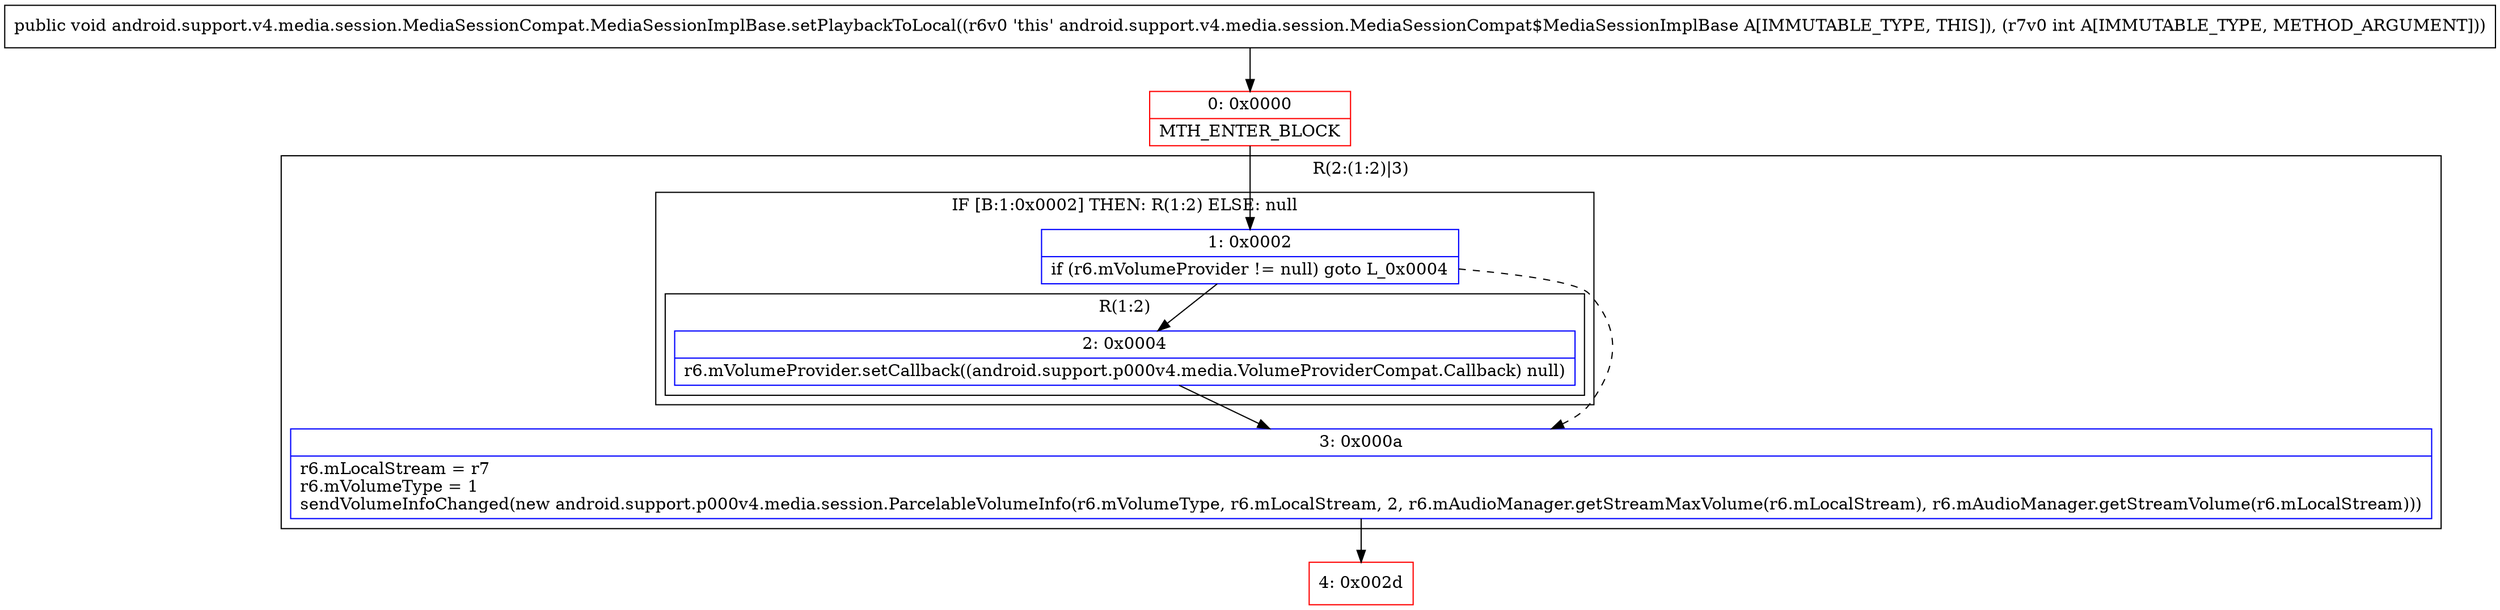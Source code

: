 digraph "CFG forandroid.support.v4.media.session.MediaSessionCompat.MediaSessionImplBase.setPlaybackToLocal(I)V" {
subgraph cluster_Region_1121665757 {
label = "R(2:(1:2)|3)";
node [shape=record,color=blue];
subgraph cluster_IfRegion_1274577371 {
label = "IF [B:1:0x0002] THEN: R(1:2) ELSE: null";
node [shape=record,color=blue];
Node_1 [shape=record,label="{1\:\ 0x0002|if (r6.mVolumeProvider != null) goto L_0x0004\l}"];
subgraph cluster_Region_1557616758 {
label = "R(1:2)";
node [shape=record,color=blue];
Node_2 [shape=record,label="{2\:\ 0x0004|r6.mVolumeProvider.setCallback((android.support.p000v4.media.VolumeProviderCompat.Callback) null)\l}"];
}
}
Node_3 [shape=record,label="{3\:\ 0x000a|r6.mLocalStream = r7\lr6.mVolumeType = 1\lsendVolumeInfoChanged(new android.support.p000v4.media.session.ParcelableVolumeInfo(r6.mVolumeType, r6.mLocalStream, 2, r6.mAudioManager.getStreamMaxVolume(r6.mLocalStream), r6.mAudioManager.getStreamVolume(r6.mLocalStream)))\l}"];
}
Node_0 [shape=record,color=red,label="{0\:\ 0x0000|MTH_ENTER_BLOCK\l}"];
Node_4 [shape=record,color=red,label="{4\:\ 0x002d}"];
MethodNode[shape=record,label="{public void android.support.v4.media.session.MediaSessionCompat.MediaSessionImplBase.setPlaybackToLocal((r6v0 'this' android.support.v4.media.session.MediaSessionCompat$MediaSessionImplBase A[IMMUTABLE_TYPE, THIS]), (r7v0 int A[IMMUTABLE_TYPE, METHOD_ARGUMENT])) }"];
MethodNode -> Node_0;
Node_1 -> Node_2;
Node_1 -> Node_3[style=dashed];
Node_2 -> Node_3;
Node_3 -> Node_4;
Node_0 -> Node_1;
}

